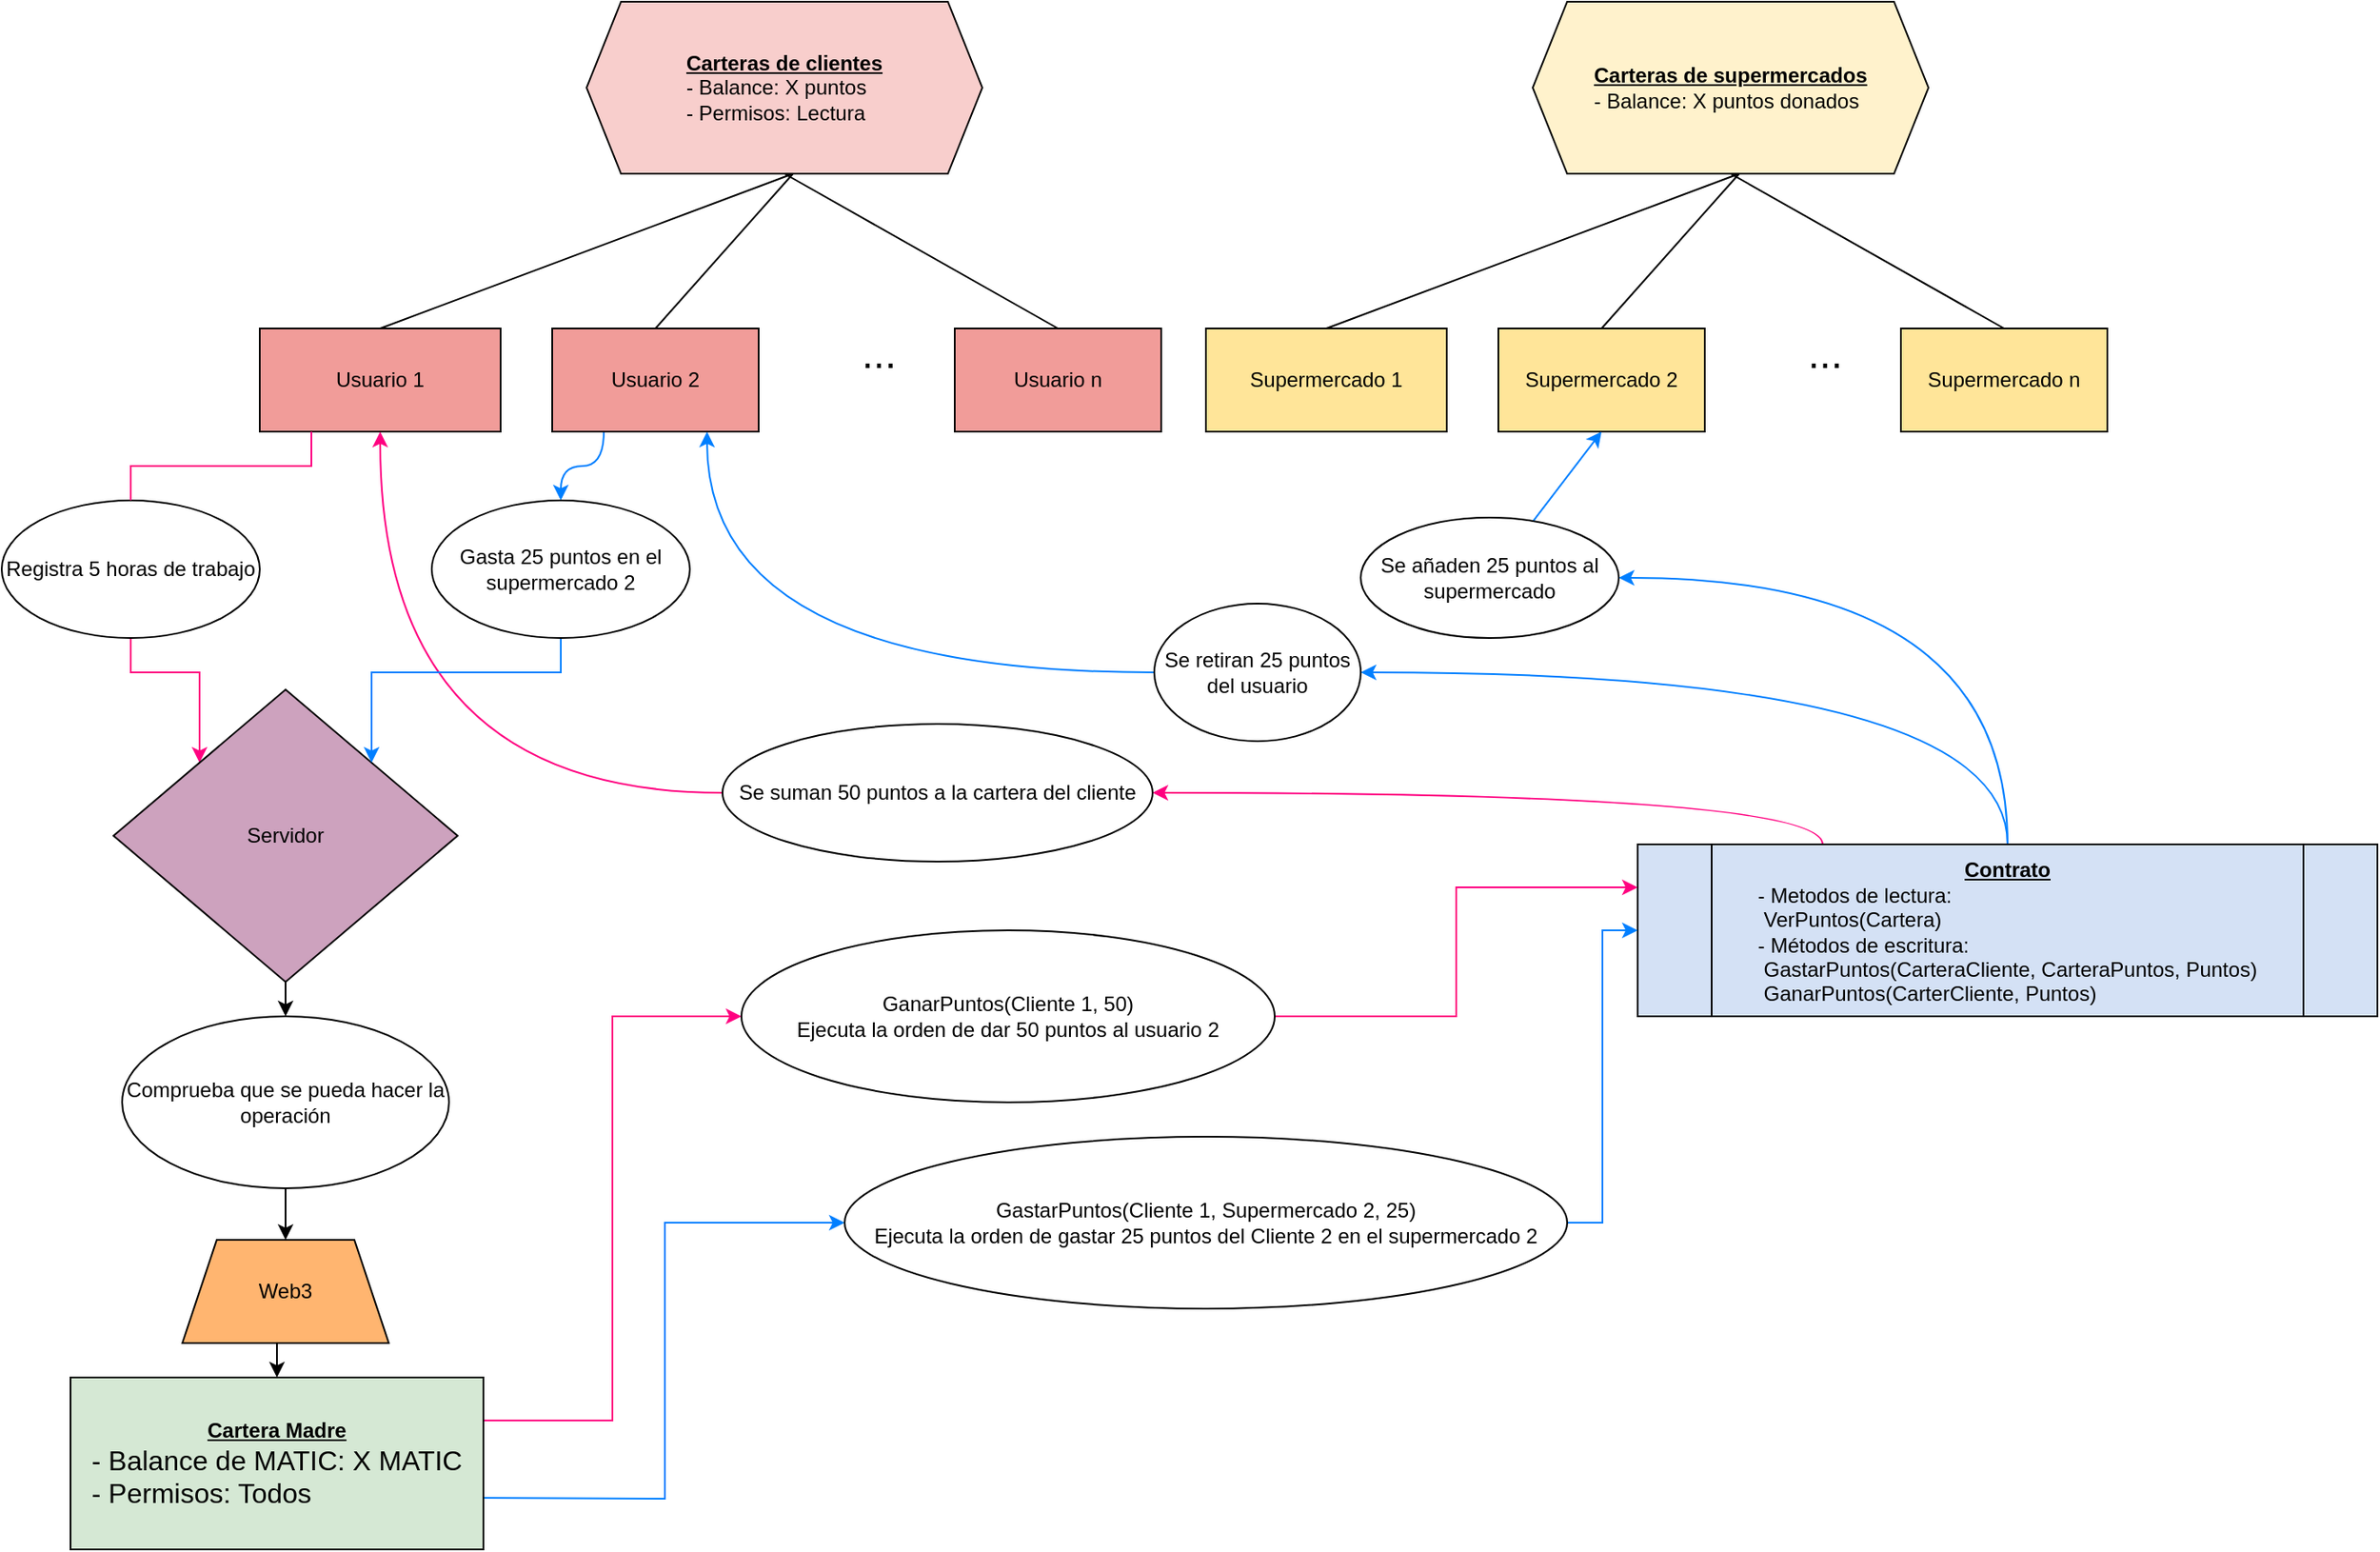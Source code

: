 <mxfile version="17.1.0" type="github">
  <diagram id="tUxr16UzHkLMd2SmbaSk" name="Page-1">
    <mxGraphModel dx="2249" dy="790" grid="1" gridSize="10" guides="1" tooltips="1" connect="1" arrows="1" fold="1" page="1" pageScale="1" pageWidth="827" pageHeight="1169" math="0" shadow="0">
      <root>
        <mxCell id="0" />
        <mxCell id="1" parent="0" />
        <mxCell id="Mc4nvprI8IaPf4unHZPA-45" style="edgeStyle=elbowEdgeStyle;rounded=0;orthogonalLoop=1;jettySize=auto;html=1;exitX=1;exitY=0.25;exitDx=0;exitDy=0;fontSize=12;strokeColor=#FF0080;fillColor=#0000FF;" edge="1" parent="1" source="Mc4nvprI8IaPf4unHZPA-1" target="Mc4nvprI8IaPf4unHZPA-43">
          <mxGeometry relative="1" as="geometry" />
        </mxCell>
        <mxCell id="Mc4nvprI8IaPf4unHZPA-56" style="edgeStyle=orthogonalEdgeStyle;rounded=0;orthogonalLoop=1;jettySize=auto;html=1;entryX=0;entryY=0.5;entryDx=0;entryDy=0;fontSize=12;strokeColor=#007FFF;fillColor=#0000FF;" edge="1" parent="1" target="Mc4nvprI8IaPf4unHZPA-44">
          <mxGeometry relative="1" as="geometry">
            <mxPoint x="140" y="1080" as="sourcePoint" />
          </mxGeometry>
        </mxCell>
        <mxCell id="Mc4nvprI8IaPf4unHZPA-1" value="&lt;font style=&quot;font-size: 12px&quot;&gt;&lt;b&gt;&lt;u&gt;Cartera Madre&lt;br&gt;&lt;/u&gt;&lt;/b&gt;&lt;/font&gt;&lt;div style=&quot;text-align: left&quot;&gt;&lt;span&gt;&lt;font size=&quot;3&quot;&gt;- Balance de MATIC: X MATIC&lt;/font&gt;&lt;/span&gt;&lt;/div&gt;&lt;font size=&quot;3&quot;&gt;&lt;div style=&quot;text-align: left&quot;&gt;- Permisos: Todos&lt;/div&gt;&lt;/font&gt;" style="rounded=0;whiteSpace=wrap;html=1;shadow=0;fillColor=#D5E8D4;" vertex="1" parent="1">
          <mxGeometry x="-100" y="1010" width="240" height="100" as="geometry" />
        </mxCell>
        <mxCell id="Mc4nvprI8IaPf4unHZPA-59" style="edgeStyle=orthogonalEdgeStyle;curved=1;rounded=0;orthogonalLoop=1;jettySize=auto;html=1;exitX=0.25;exitY=0;exitDx=0;exitDy=0;entryX=1;entryY=0.5;entryDx=0;entryDy=0;fontSize=12;strokeColor=#FF0080;fillColor=#FF0080;" edge="1" parent="1" source="Mc4nvprI8IaPf4unHZPA-2" target="Mc4nvprI8IaPf4unHZPA-50">
          <mxGeometry relative="1" as="geometry" />
        </mxCell>
        <mxCell id="Mc4nvprI8IaPf4unHZPA-72" style="edgeStyle=orthogonalEdgeStyle;curved=1;rounded=0;orthogonalLoop=1;jettySize=auto;html=1;exitX=0.5;exitY=0;exitDx=0;exitDy=0;entryX=1;entryY=0.5;entryDx=0;entryDy=0;fontSize=12;strokeColor=#007FFF;fillColor=#FF0080;elbow=vertical;" edge="1" parent="1" source="Mc4nvprI8IaPf4unHZPA-2" target="Mc4nvprI8IaPf4unHZPA-71">
          <mxGeometry relative="1" as="geometry" />
        </mxCell>
        <mxCell id="Mc4nvprI8IaPf4unHZPA-75" style="edgeStyle=orthogonalEdgeStyle;curved=1;rounded=0;orthogonalLoop=1;jettySize=auto;html=1;exitX=0.5;exitY=0;exitDx=0;exitDy=0;entryX=1;entryY=0.5;entryDx=0;entryDy=0;fontSize=12;strokeColor=#007FFF;fillColor=#FF0080;elbow=vertical;" edge="1" parent="1" source="Mc4nvprI8IaPf4unHZPA-2" target="Mc4nvprI8IaPf4unHZPA-74">
          <mxGeometry relative="1" as="geometry" />
        </mxCell>
        <mxCell id="Mc4nvprI8IaPf4unHZPA-2" value="&lt;font style=&quot;font-size: 12px&quot;&gt;&lt;b&gt;&lt;u&gt;Contrato&lt;/u&gt;&lt;/b&gt;&lt;br&gt;&lt;div style=&quot;text-align: left&quot;&gt;&lt;span&gt;- Metodos de lectura:&lt;/span&gt;&lt;/div&gt;&lt;div style=&quot;text-align: left&quot;&gt;&lt;span&gt;&lt;span style=&quot;white-space: pre&quot;&gt;	&lt;/span&gt;VerPuntos(Cartera)&lt;/span&gt;&lt;/div&gt;&lt;div style=&quot;text-align: left&quot;&gt;&lt;span&gt;- Métodos de escritura:&lt;/span&gt;&lt;/div&gt;&lt;div style=&quot;text-align: left&quot;&gt;&lt;span&gt;&lt;span style=&quot;white-space: pre&quot;&gt;	&lt;/span&gt;GastarPuntos(CarteraCliente, CarteraPuntos, Puntos)&lt;br&gt;&lt;/span&gt;&lt;/div&gt;&lt;div style=&quot;text-align: left&quot;&gt;&lt;span&gt;&lt;span style=&quot;white-space: pre&quot;&gt;	&lt;/span&gt;GanarPuntos(CarterCliente, Puntos)&lt;/span&gt;&lt;/div&gt;&lt;/font&gt;" style="shape=process;whiteSpace=wrap;html=1;backgroundOutline=1;fontSize=14;fillColor=#D4E1F5;" vertex="1" parent="1">
          <mxGeometry x="811" y="700" width="430" height="100" as="geometry" />
        </mxCell>
        <mxCell id="Mc4nvprI8IaPf4unHZPA-5" value="&lt;u&gt;&lt;b&gt;Carteras de clientes&lt;br&gt;&lt;/b&gt;&lt;/u&gt;&lt;div style=&quot;text-align: left&quot;&gt;&lt;span&gt;- Balance: X puntos&lt;/span&gt;&lt;/div&gt;&lt;div style=&quot;text-align: left&quot;&gt;&lt;span&gt;- Permisos: Lectura&lt;/span&gt;&lt;/div&gt;" style="shape=hexagon;perimeter=hexagonPerimeter2;whiteSpace=wrap;html=1;fixedSize=1;fontSize=12;fillColor=#F8CECC;" vertex="1" parent="1">
          <mxGeometry x="200" y="210" width="230" height="100" as="geometry" />
        </mxCell>
        <mxCell id="Mc4nvprI8IaPf4unHZPA-6" value="" style="endArrow=none;html=1;rounded=0;fontSize=12;" edge="1" parent="1">
          <mxGeometry width="50" height="50" relative="1" as="geometry">
            <mxPoint x="80" y="400" as="sourcePoint" />
            <mxPoint x="320" y="310" as="targetPoint" />
          </mxGeometry>
        </mxCell>
        <mxCell id="Mc4nvprI8IaPf4unHZPA-31" style="edgeStyle=orthogonalEdgeStyle;rounded=0;orthogonalLoop=1;jettySize=auto;html=1;exitX=0.5;exitY=1;exitDx=0;exitDy=0;entryX=0;entryY=0;entryDx=0;entryDy=0;fontSize=12;startArrow=none;strokeColor=#FF0080;" edge="1" parent="1" source="Mc4nvprI8IaPf4unHZPA-34" target="Mc4nvprI8IaPf4unHZPA-29">
          <mxGeometry relative="1" as="geometry" />
        </mxCell>
        <mxCell id="Mc4nvprI8IaPf4unHZPA-7" value="Usuario 1" style="rounded=0;whiteSpace=wrap;html=1;fillColor=#F19C99;" vertex="1" parent="1">
          <mxGeometry x="10" y="400" width="140" height="60" as="geometry" />
        </mxCell>
        <mxCell id="Mc4nvprI8IaPf4unHZPA-54" style="edgeStyle=orthogonalEdgeStyle;curved=1;rounded=0;orthogonalLoop=1;jettySize=auto;html=1;exitX=0.25;exitY=1;exitDx=0;exitDy=0;entryX=0.5;entryY=0;entryDx=0;entryDy=0;fontSize=12;strokeColor=#007FFF;fillColor=#0000FF;" edge="1" parent="1" source="Mc4nvprI8IaPf4unHZPA-8" target="Mc4nvprI8IaPf4unHZPA-53">
          <mxGeometry relative="1" as="geometry" />
        </mxCell>
        <mxCell id="Mc4nvprI8IaPf4unHZPA-8" value="Usuario 2" style="rounded=0;whiteSpace=wrap;html=1;fillColor=#F19C99;" vertex="1" parent="1">
          <mxGeometry x="180" y="400" width="120" height="60" as="geometry" />
        </mxCell>
        <mxCell id="Mc4nvprI8IaPf4unHZPA-9" value="" style="endArrow=none;html=1;rounded=0;fontSize=12;exitX=0.5;exitY=0;exitDx=0;exitDy=0;" edge="1" parent="1" source="Mc4nvprI8IaPf4unHZPA-8">
          <mxGeometry width="50" height="50" relative="1" as="geometry">
            <mxPoint x="270" y="360" as="sourcePoint" />
            <mxPoint x="320" y="310" as="targetPoint" />
          </mxGeometry>
        </mxCell>
        <mxCell id="Mc4nvprI8IaPf4unHZPA-10" value="" style="endArrow=none;html=1;rounded=0;fontSize=12;exitX=0.5;exitY=1;exitDx=0;exitDy=0;entryX=0.5;entryY=0;entryDx=0;entryDy=0;" edge="1" parent="1" source="Mc4nvprI8IaPf4unHZPA-5" target="Mc4nvprI8IaPf4unHZPA-16">
          <mxGeometry width="50" height="50" relative="1" as="geometry">
            <mxPoint x="414" y="360" as="sourcePoint" />
            <mxPoint x="370.714" y="400" as="targetPoint" />
          </mxGeometry>
        </mxCell>
        <mxCell id="Mc4nvprI8IaPf4unHZPA-15" value="&lt;font style=&quot;font-size: 24px&quot;&gt;...&lt;/font&gt;" style="text;html=1;strokeColor=none;fillColor=none;align=center;verticalAlign=middle;whiteSpace=wrap;rounded=0;fontSize=12;" vertex="1" parent="1">
          <mxGeometry x="340" y="400" width="60" height="30" as="geometry" />
        </mxCell>
        <mxCell id="Mc4nvprI8IaPf4unHZPA-16" value="&lt;font style=&quot;font-size: 12px&quot;&gt;Usuario n&lt;/font&gt;" style="rounded=0;whiteSpace=wrap;html=1;fillColor=#F19C99;" vertex="1" parent="1">
          <mxGeometry x="414" y="400" width="120" height="60" as="geometry" />
        </mxCell>
        <mxCell id="Mc4nvprI8IaPf4unHZPA-18" value="&lt;u&gt;&lt;b&gt;Carteras de supermercados&lt;br&gt;&lt;/b&gt;&lt;/u&gt;&lt;div style=&quot;text-align: left&quot;&gt;&lt;span&gt;- Balance: X puntos donados&lt;/span&gt;&lt;/div&gt;" style="shape=hexagon;perimeter=hexagonPerimeter2;whiteSpace=wrap;html=1;fixedSize=1;fontSize=12;fillColor=#FFF2CC;" vertex="1" parent="1">
          <mxGeometry x="750" y="210" width="230" height="100" as="geometry" />
        </mxCell>
        <mxCell id="Mc4nvprI8IaPf4unHZPA-19" value="" style="endArrow=none;html=1;rounded=0;fontSize=12;" edge="1" parent="1">
          <mxGeometry width="50" height="50" relative="1" as="geometry">
            <mxPoint x="630" y="400" as="sourcePoint" />
            <mxPoint x="870" y="310" as="targetPoint" />
          </mxGeometry>
        </mxCell>
        <mxCell id="Mc4nvprI8IaPf4unHZPA-20" value="Supermercado 1" style="rounded=0;whiteSpace=wrap;html=1;fillColor=#FFE599;" vertex="1" parent="1">
          <mxGeometry x="560" y="400" width="140" height="60" as="geometry" />
        </mxCell>
        <mxCell id="Mc4nvprI8IaPf4unHZPA-21" value="Supermercado 2" style="rounded=0;whiteSpace=wrap;html=1;fillColor=#FFE599;" vertex="1" parent="1">
          <mxGeometry x="730" y="400" width="120" height="60" as="geometry" />
        </mxCell>
        <mxCell id="Mc4nvprI8IaPf4unHZPA-22" value="" style="endArrow=none;html=1;rounded=0;fontSize=12;exitX=0.5;exitY=0;exitDx=0;exitDy=0;" edge="1" parent="1" source="Mc4nvprI8IaPf4unHZPA-21">
          <mxGeometry width="50" height="50" relative="1" as="geometry">
            <mxPoint x="820" y="360" as="sourcePoint" />
            <mxPoint x="870" y="310" as="targetPoint" />
          </mxGeometry>
        </mxCell>
        <mxCell id="Mc4nvprI8IaPf4unHZPA-23" value="" style="endArrow=none;html=1;rounded=0;fontSize=12;exitX=0.5;exitY=1;exitDx=0;exitDy=0;entryX=0.5;entryY=0;entryDx=0;entryDy=0;" edge="1" parent="1" source="Mc4nvprI8IaPf4unHZPA-18" target="Mc4nvprI8IaPf4unHZPA-25">
          <mxGeometry width="50" height="50" relative="1" as="geometry">
            <mxPoint x="964" y="360" as="sourcePoint" />
            <mxPoint x="920.714" y="400" as="targetPoint" />
          </mxGeometry>
        </mxCell>
        <mxCell id="Mc4nvprI8IaPf4unHZPA-24" value="&lt;font style=&quot;font-size: 24px&quot;&gt;...&lt;/font&gt;" style="text;html=1;strokeColor=none;fillColor=none;align=center;verticalAlign=middle;whiteSpace=wrap;rounded=0;fontSize=12;" vertex="1" parent="1">
          <mxGeometry x="890" y="400" width="60" height="30" as="geometry" />
        </mxCell>
        <mxCell id="Mc4nvprI8IaPf4unHZPA-25" value="&lt;font style=&quot;font-size: 12px&quot;&gt;Supermercado n&lt;/font&gt;" style="rounded=0;whiteSpace=wrap;html=1;fillColor=#FFE599;" vertex="1" parent="1">
          <mxGeometry x="964" y="400" width="120" height="60" as="geometry" />
        </mxCell>
        <mxCell id="Mc4nvprI8IaPf4unHZPA-78" style="edgeStyle=none;rounded=0;orthogonalLoop=1;jettySize=auto;html=1;exitX=0.5;exitY=1;exitDx=0;exitDy=0;entryX=0.5;entryY=0;entryDx=0;entryDy=0;fontSize=12;strokeColor=#000000;fillColor=#FF0080;elbow=vertical;" edge="1" parent="1" source="Mc4nvprI8IaPf4unHZPA-29" target="Mc4nvprI8IaPf4unHZPA-77">
          <mxGeometry relative="1" as="geometry" />
        </mxCell>
        <mxCell id="Mc4nvprI8IaPf4unHZPA-29" value="Servidor" style="rhombus;whiteSpace=wrap;html=1;fontSize=12;fillColor=#CDA2BE;" vertex="1" parent="1">
          <mxGeometry x="-75" y="610" width="200" height="170" as="geometry" />
        </mxCell>
        <mxCell id="Mc4nvprI8IaPf4unHZPA-36" style="edgeStyle=orthogonalEdgeStyle;rounded=0;orthogonalLoop=1;jettySize=auto;html=1;exitX=0.5;exitY=1;exitDx=0;exitDy=0;entryX=0.5;entryY=0;entryDx=0;entryDy=0;fontSize=12;" edge="1" parent="1" source="Mc4nvprI8IaPf4unHZPA-32" target="Mc4nvprI8IaPf4unHZPA-1">
          <mxGeometry relative="1" as="geometry" />
        </mxCell>
        <mxCell id="Mc4nvprI8IaPf4unHZPA-32" value="Web3" style="shape=trapezoid;perimeter=trapezoidPerimeter;whiteSpace=wrap;html=1;fixedSize=1;fontSize=12;fillColor=#FFB570;" vertex="1" parent="1">
          <mxGeometry x="-35" y="930" width="120" height="60" as="geometry" />
        </mxCell>
        <mxCell id="Mc4nvprI8IaPf4unHZPA-34" value="Registra 5 horas de trabajo" style="ellipse;whiteSpace=wrap;html=1;fontSize=12;" vertex="1" parent="1">
          <mxGeometry x="-140" y="500" width="150" height="80" as="geometry" />
        </mxCell>
        <mxCell id="Mc4nvprI8IaPf4unHZPA-35" value="" style="edgeStyle=orthogonalEdgeStyle;rounded=0;orthogonalLoop=1;jettySize=auto;html=1;entryX=0.5;entryY=0;entryDx=0;entryDy=0;fontSize=12;endArrow=none;strokeColor=#FF0080;fillColor=#0000FF;" edge="1" parent="1" target="Mc4nvprI8IaPf4unHZPA-34">
          <mxGeometry relative="1" as="geometry">
            <mxPoint x="40" y="460" as="sourcePoint" />
            <mxPoint x="140" y="600" as="targetPoint" />
            <Array as="points">
              <mxPoint x="40" y="465" />
              <mxPoint x="40" y="480" />
              <mxPoint x="-65" y="480" />
            </Array>
          </mxGeometry>
        </mxCell>
        <mxCell id="Mc4nvprI8IaPf4unHZPA-46" style="edgeStyle=orthogonalEdgeStyle;rounded=0;orthogonalLoop=1;jettySize=auto;html=1;exitX=1;exitY=0.5;exitDx=0;exitDy=0;fontSize=12;strokeColor=#FF0080;fillColor=#0000FF;entryX=0;entryY=0.25;entryDx=0;entryDy=0;" edge="1" parent="1" source="Mc4nvprI8IaPf4unHZPA-43" target="Mc4nvprI8IaPf4unHZPA-2">
          <mxGeometry relative="1" as="geometry">
            <mxPoint x="760" y="850" as="targetPoint" />
          </mxGeometry>
        </mxCell>
        <mxCell id="Mc4nvprI8IaPf4unHZPA-43" value="GanarPuntos(Cliente 1, 50)&lt;br&gt;Ejecuta la orden de dar 50 puntos al usuario 2" style="ellipse;whiteSpace=wrap;html=1;fontSize=12;" vertex="1" parent="1">
          <mxGeometry x="290" y="750" width="310" height="100" as="geometry" />
        </mxCell>
        <mxCell id="Mc4nvprI8IaPf4unHZPA-58" style="edgeStyle=orthogonalEdgeStyle;rounded=0;orthogonalLoop=1;jettySize=auto;html=1;exitX=1;exitY=0.5;exitDx=0;exitDy=0;entryX=0;entryY=0.5;entryDx=0;entryDy=0;fontSize=12;strokeColor=#007FFF;fillColor=#0000FF;" edge="1" parent="1" source="Mc4nvprI8IaPf4unHZPA-44" target="Mc4nvprI8IaPf4unHZPA-2">
          <mxGeometry relative="1" as="geometry" />
        </mxCell>
        <mxCell id="Mc4nvprI8IaPf4unHZPA-44" value="GastarPuntos(Cliente 1, Supermercado 2, 25)&lt;br&gt;Ejecuta la orden de gastar 25 puntos del Cliente 2 en el supermercado 2" style="ellipse;whiteSpace=wrap;html=1;fontSize=12;" vertex="1" parent="1">
          <mxGeometry x="350" y="870" width="420" height="100" as="geometry" />
        </mxCell>
        <mxCell id="Mc4nvprI8IaPf4unHZPA-60" style="edgeStyle=orthogonalEdgeStyle;curved=1;rounded=0;orthogonalLoop=1;jettySize=auto;html=1;exitX=0;exitY=0.5;exitDx=0;exitDy=0;entryX=0.5;entryY=1;entryDx=0;entryDy=0;fontSize=12;strokeColor=#FF0080;fillColor=#FF0080;" edge="1" parent="1" source="Mc4nvprI8IaPf4unHZPA-50" target="Mc4nvprI8IaPf4unHZPA-7">
          <mxGeometry relative="1" as="geometry" />
        </mxCell>
        <mxCell id="Mc4nvprI8IaPf4unHZPA-50" value="Se suman 50 puntos a la cartera del cliente" style="ellipse;whiteSpace=wrap;html=1;fontSize=12;" vertex="1" parent="1">
          <mxGeometry x="279" y="630" width="250" height="80" as="geometry" />
        </mxCell>
        <mxCell id="Mc4nvprI8IaPf4unHZPA-55" style="edgeStyle=orthogonalEdgeStyle;rounded=0;orthogonalLoop=1;jettySize=auto;html=1;exitX=0.5;exitY=1;exitDx=0;exitDy=0;fontSize=12;strokeColor=#007FFF;fillColor=#0000FF;entryX=1;entryY=0;entryDx=0;entryDy=0;" edge="1" parent="1" source="Mc4nvprI8IaPf4unHZPA-53" target="Mc4nvprI8IaPf4unHZPA-29">
          <mxGeometry relative="1" as="geometry">
            <Array as="points">
              <mxPoint x="185" y="600" />
              <mxPoint x="75" y="600" />
            </Array>
          </mxGeometry>
        </mxCell>
        <mxCell id="Mc4nvprI8IaPf4unHZPA-53" value="Gasta 25 puntos en el supermercado 2" style="ellipse;whiteSpace=wrap;html=1;fontSize=12;" vertex="1" parent="1">
          <mxGeometry x="110" y="500" width="150" height="80" as="geometry" />
        </mxCell>
        <mxCell id="Mc4nvprI8IaPf4unHZPA-73" style="edgeStyle=orthogonalEdgeStyle;curved=1;rounded=0;orthogonalLoop=1;jettySize=auto;html=1;exitX=0;exitY=0.5;exitDx=0;exitDy=0;entryX=0.75;entryY=1;entryDx=0;entryDy=0;fontSize=12;strokeColor=#007FFF;fillColor=#FF0080;elbow=vertical;" edge="1" parent="1" source="Mc4nvprI8IaPf4unHZPA-71" target="Mc4nvprI8IaPf4unHZPA-8">
          <mxGeometry relative="1" as="geometry" />
        </mxCell>
        <mxCell id="Mc4nvprI8IaPf4unHZPA-71" value="Se retiran 25 puntos del usuario" style="ellipse;whiteSpace=wrap;html=1;fontSize=12;" vertex="1" parent="1">
          <mxGeometry x="530" y="560" width="120" height="80" as="geometry" />
        </mxCell>
        <mxCell id="Mc4nvprI8IaPf4unHZPA-76" style="rounded=0;orthogonalLoop=1;jettySize=auto;html=1;entryX=0.5;entryY=1;entryDx=0;entryDy=0;fontSize=12;strokeColor=#007FFF;fillColor=#FF0080;elbow=vertical;" edge="1" parent="1" source="Mc4nvprI8IaPf4unHZPA-74" target="Mc4nvprI8IaPf4unHZPA-21">
          <mxGeometry relative="1" as="geometry" />
        </mxCell>
        <mxCell id="Mc4nvprI8IaPf4unHZPA-74" value="Se añaden 25 puntos al supermercado" style="ellipse;whiteSpace=wrap;html=1;fontSize=12;" vertex="1" parent="1">
          <mxGeometry x="650" y="510" width="150" height="70" as="geometry" />
        </mxCell>
        <mxCell id="Mc4nvprI8IaPf4unHZPA-79" style="edgeStyle=none;rounded=0;orthogonalLoop=1;jettySize=auto;html=1;exitX=0.5;exitY=1;exitDx=0;exitDy=0;fontSize=12;strokeColor=#000000;fillColor=#FF0080;elbow=vertical;" edge="1" parent="1" source="Mc4nvprI8IaPf4unHZPA-77" target="Mc4nvprI8IaPf4unHZPA-32">
          <mxGeometry relative="1" as="geometry" />
        </mxCell>
        <mxCell id="Mc4nvprI8IaPf4unHZPA-77" value="Comprueba que se pueda hacer la operación" style="ellipse;whiteSpace=wrap;html=1;fontSize=12;" vertex="1" parent="1">
          <mxGeometry x="-70" y="800" width="190" height="100" as="geometry" />
        </mxCell>
      </root>
    </mxGraphModel>
  </diagram>
</mxfile>
